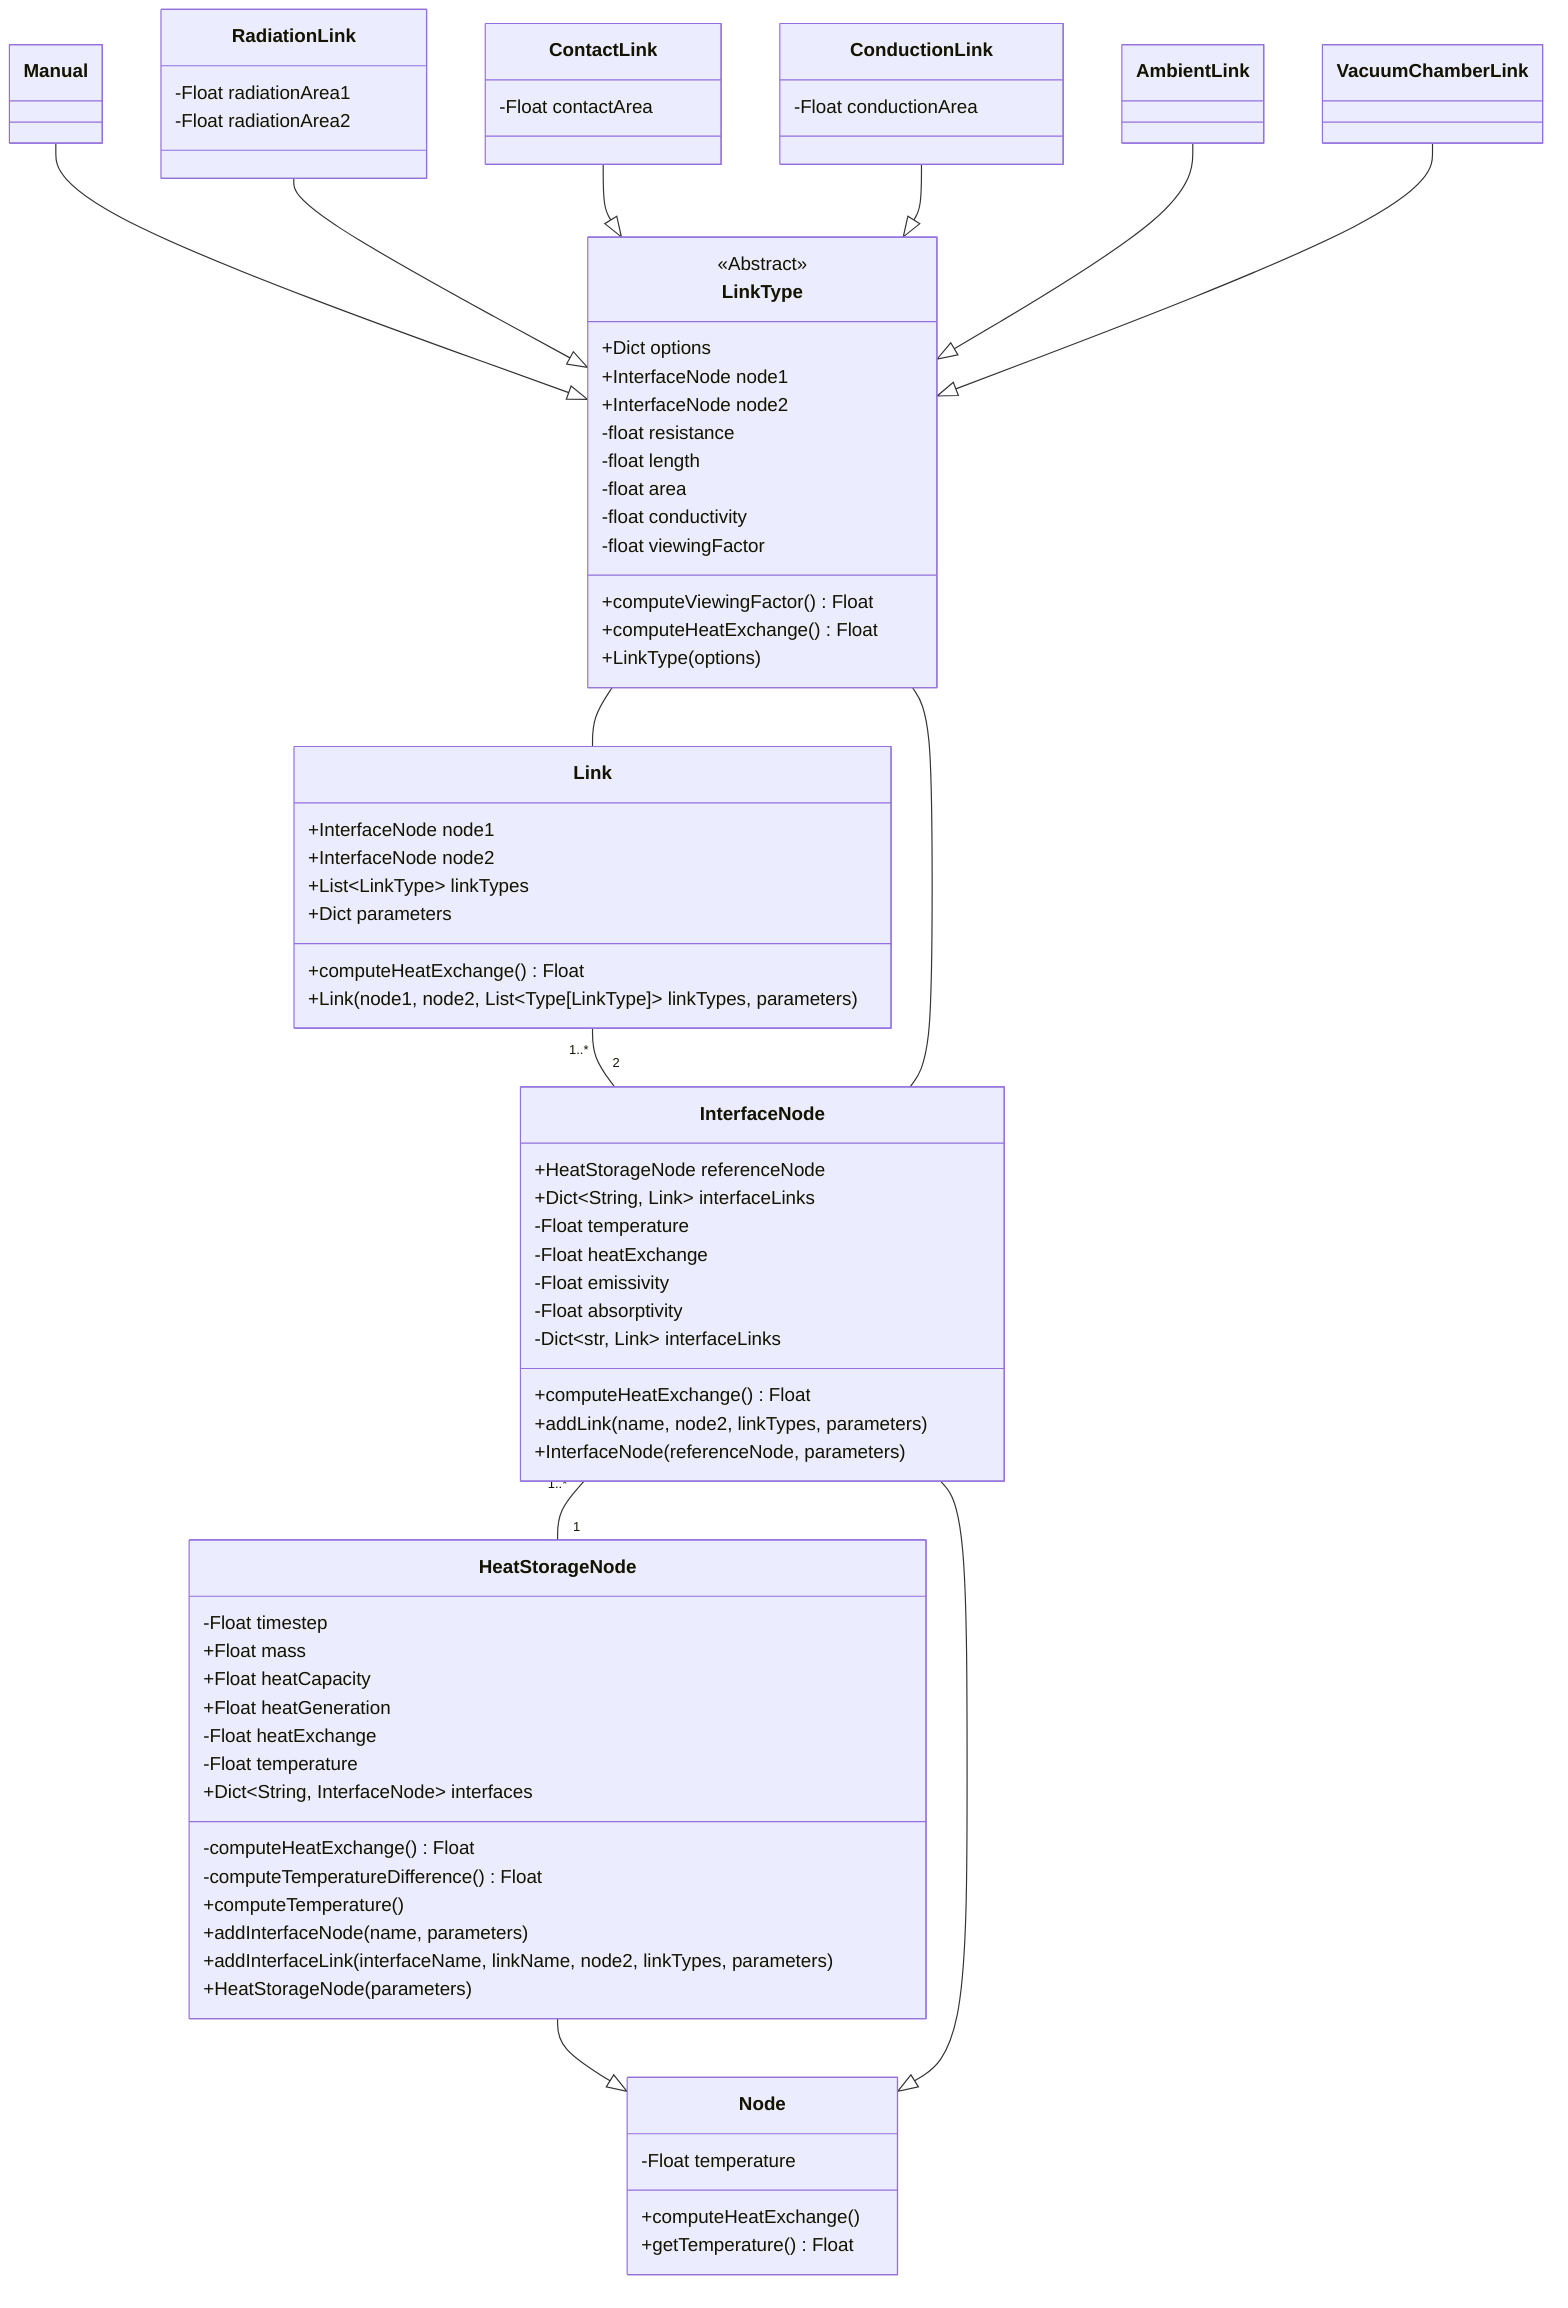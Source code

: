 classDiagram


class Node {
    -Float temperature
    +computeHeatExchange()
    +getTemperature() Float
}

class HeatStorageNode {
    -Float timestep
    +Float mass
    +Float heatCapacity
    +Float heatGeneration
    -Float heatExchange
    -Float temperature
    +Dict~String, InterfaceNode~ interfaces
    -computeHeatExchange() Float
    -computeTemperatureDifference() Float
    +computeTemperature()
    +addInterfaceNode(name, parameters)
    +addInterfaceLink(interfaceName, linkName, node2, linkTypes, parameters)
    +HeatStorageNode(parameters)
}

class InterfaceNode {
    +HeatStorageNode referenceNode
    +Dict~String, Link~ interfaceLinks
    -Float temperature
    -Float heatExchange
    -Float emissivity
    -Float absorptivity
    -Dict~str, Link~ interfaceLinks
    +computeHeatExchange() Float
    +addLink(name, node2, linkTypes, parameters)
    +InterfaceNode(referenceNode, parameters)
}

class Link {
    +InterfaceNode node1
    +InterfaceNode node2
    +List~LinkType~ linkTypes
    +Dict parameters
    +computeHeatExchange() Float
    +Link(node1, node2, List~Type[LinkType]~ linkTypes, parameters)
}


class LinkType {
    <<Abstract>>
    +Dict options
    +InterfaceNode node1
    +InterfaceNode node2
    -float resistance
    -float length
    -float area
    -float conductivity
    -float viewingFactor
    +computeViewingFactor() Float
    +computeHeatExchange() Float
    +LinkType(options)
}

class RadiationLink {
    -Float radiationArea1
    -Float radiationArea2
}

class ContactLink {
    -Float contactArea
}

class ConductionLink {
    -Float conductionArea
}

HeatStorageNode --|> Node
InterfaceNode --|> Node

Manual --|> LinkType
RadiationLink --|> LinkType
ContactLink --|> LinkType
ConductionLink --|> LinkType
AmbientLink --|> LinkType
VacuumChamberLink --|> LinkType

Link "1..*" -- "2" InterfaceNode

InterfaceNode "1..*" -- "1" HeatStorageNode

LinkType -- Link
LinkType -- InterfaceNode